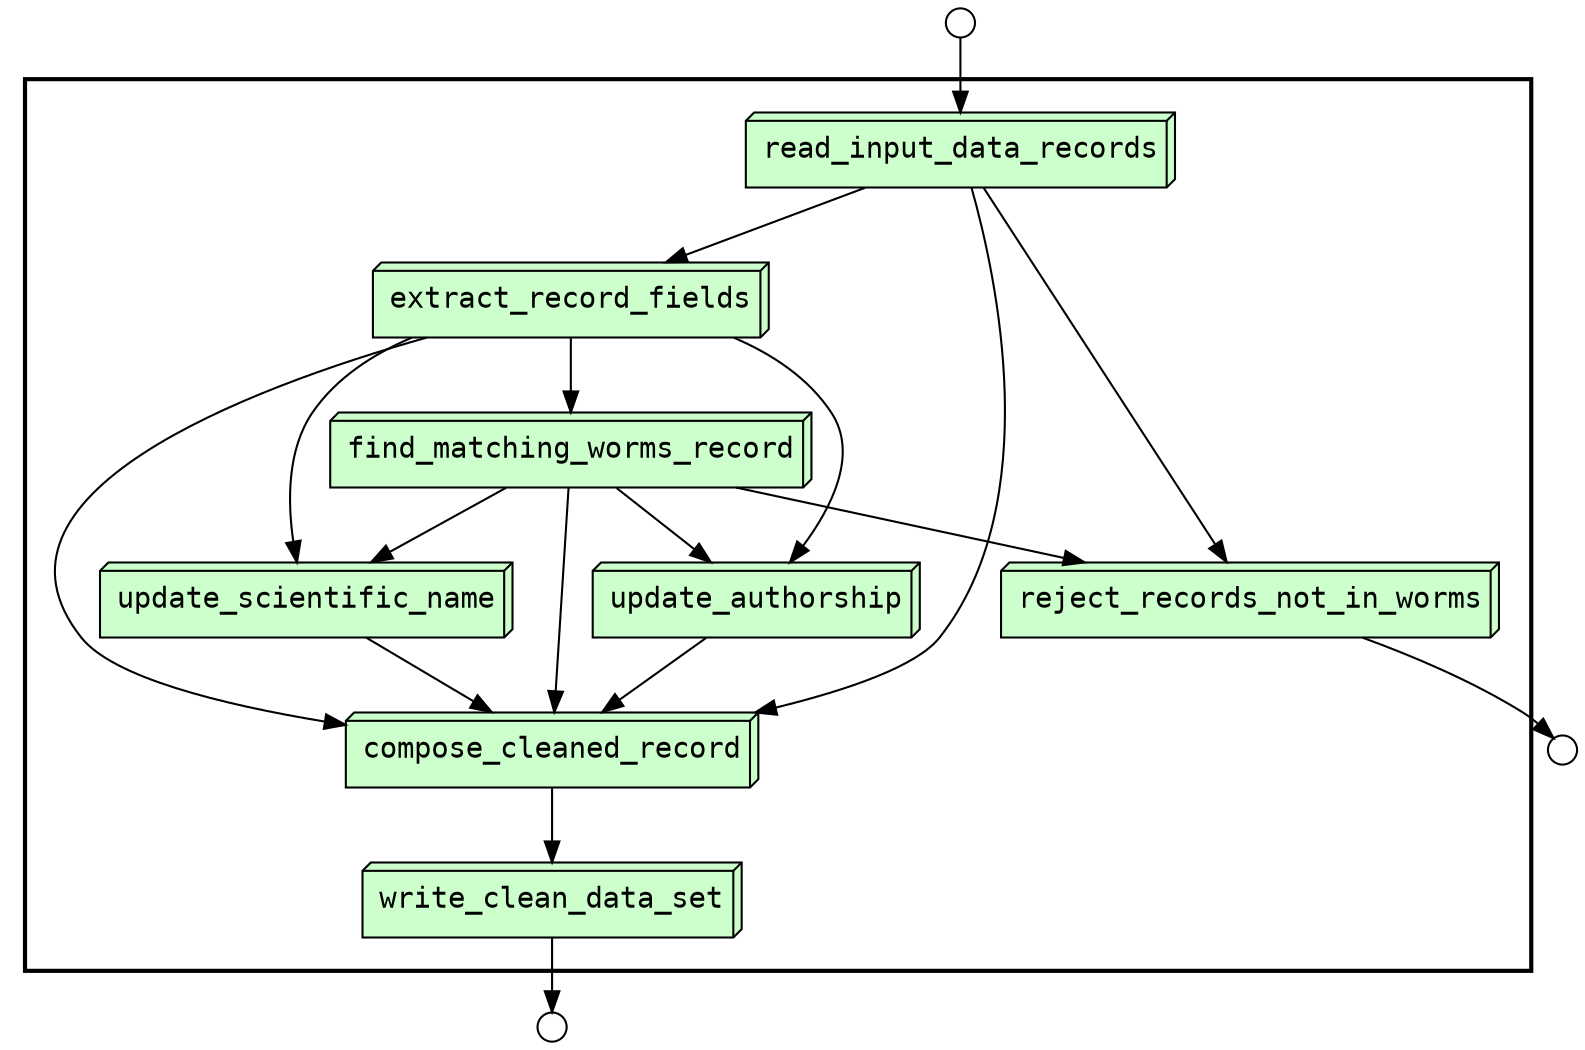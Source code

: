 digraph Workflow {
rankdir=TB
graph[fontname=Courier]
edge[fontname=Helvetica]
node[fontname=Courier]
subgraph cluster0 {
label=""
penwidth=2
fontsize=18
subgraph cluster1 {
label=""
color="white"
node[shape=box3d style="filled" fillcolor="#CCFFCC" peripheries=1 label=""]
node1 [label="read_input_data_records"]
node2 [label="extract_record_fields"]
node3 [label="find_matching_worms_record"]
node4 [label="reject_records_not_in_worms"]
node5 [label="update_scientific_name"]
node6 [label="update_authorship"]
node7 [label="compose_cleaned_record"]
node8 [label="write_clean_data_set"]
node[shape=box style="filled" fillcolor="#CCFFCC" peripheries=2 label=""]
}}
node[shape=circle style="filled" fillcolor="#FFFFFF" peripheries=1 label="" width=0.2]
node9
node10
node11
node8 -> node10 [label=""]
node4 -> node11 [label=""]
node9 -> node1 [label=""]
node1 -> node2 [label=""]
node1 -> node4 [label=""]
node1 -> node7 [label=""]
node2 -> node3 [label=""]
node2 -> node5 [label=""]
node2 -> node7 [label=""]
node3 -> node4 [label=""]
node3 -> node5 [label=""]
node3 -> node6 [label=""]
node2 -> node6 [label=""]
node3 -> node7 [label=""]
node5 -> node7 [label=""]
node6 -> node7 [label=""]
node7 -> node8 [label=""]
}
